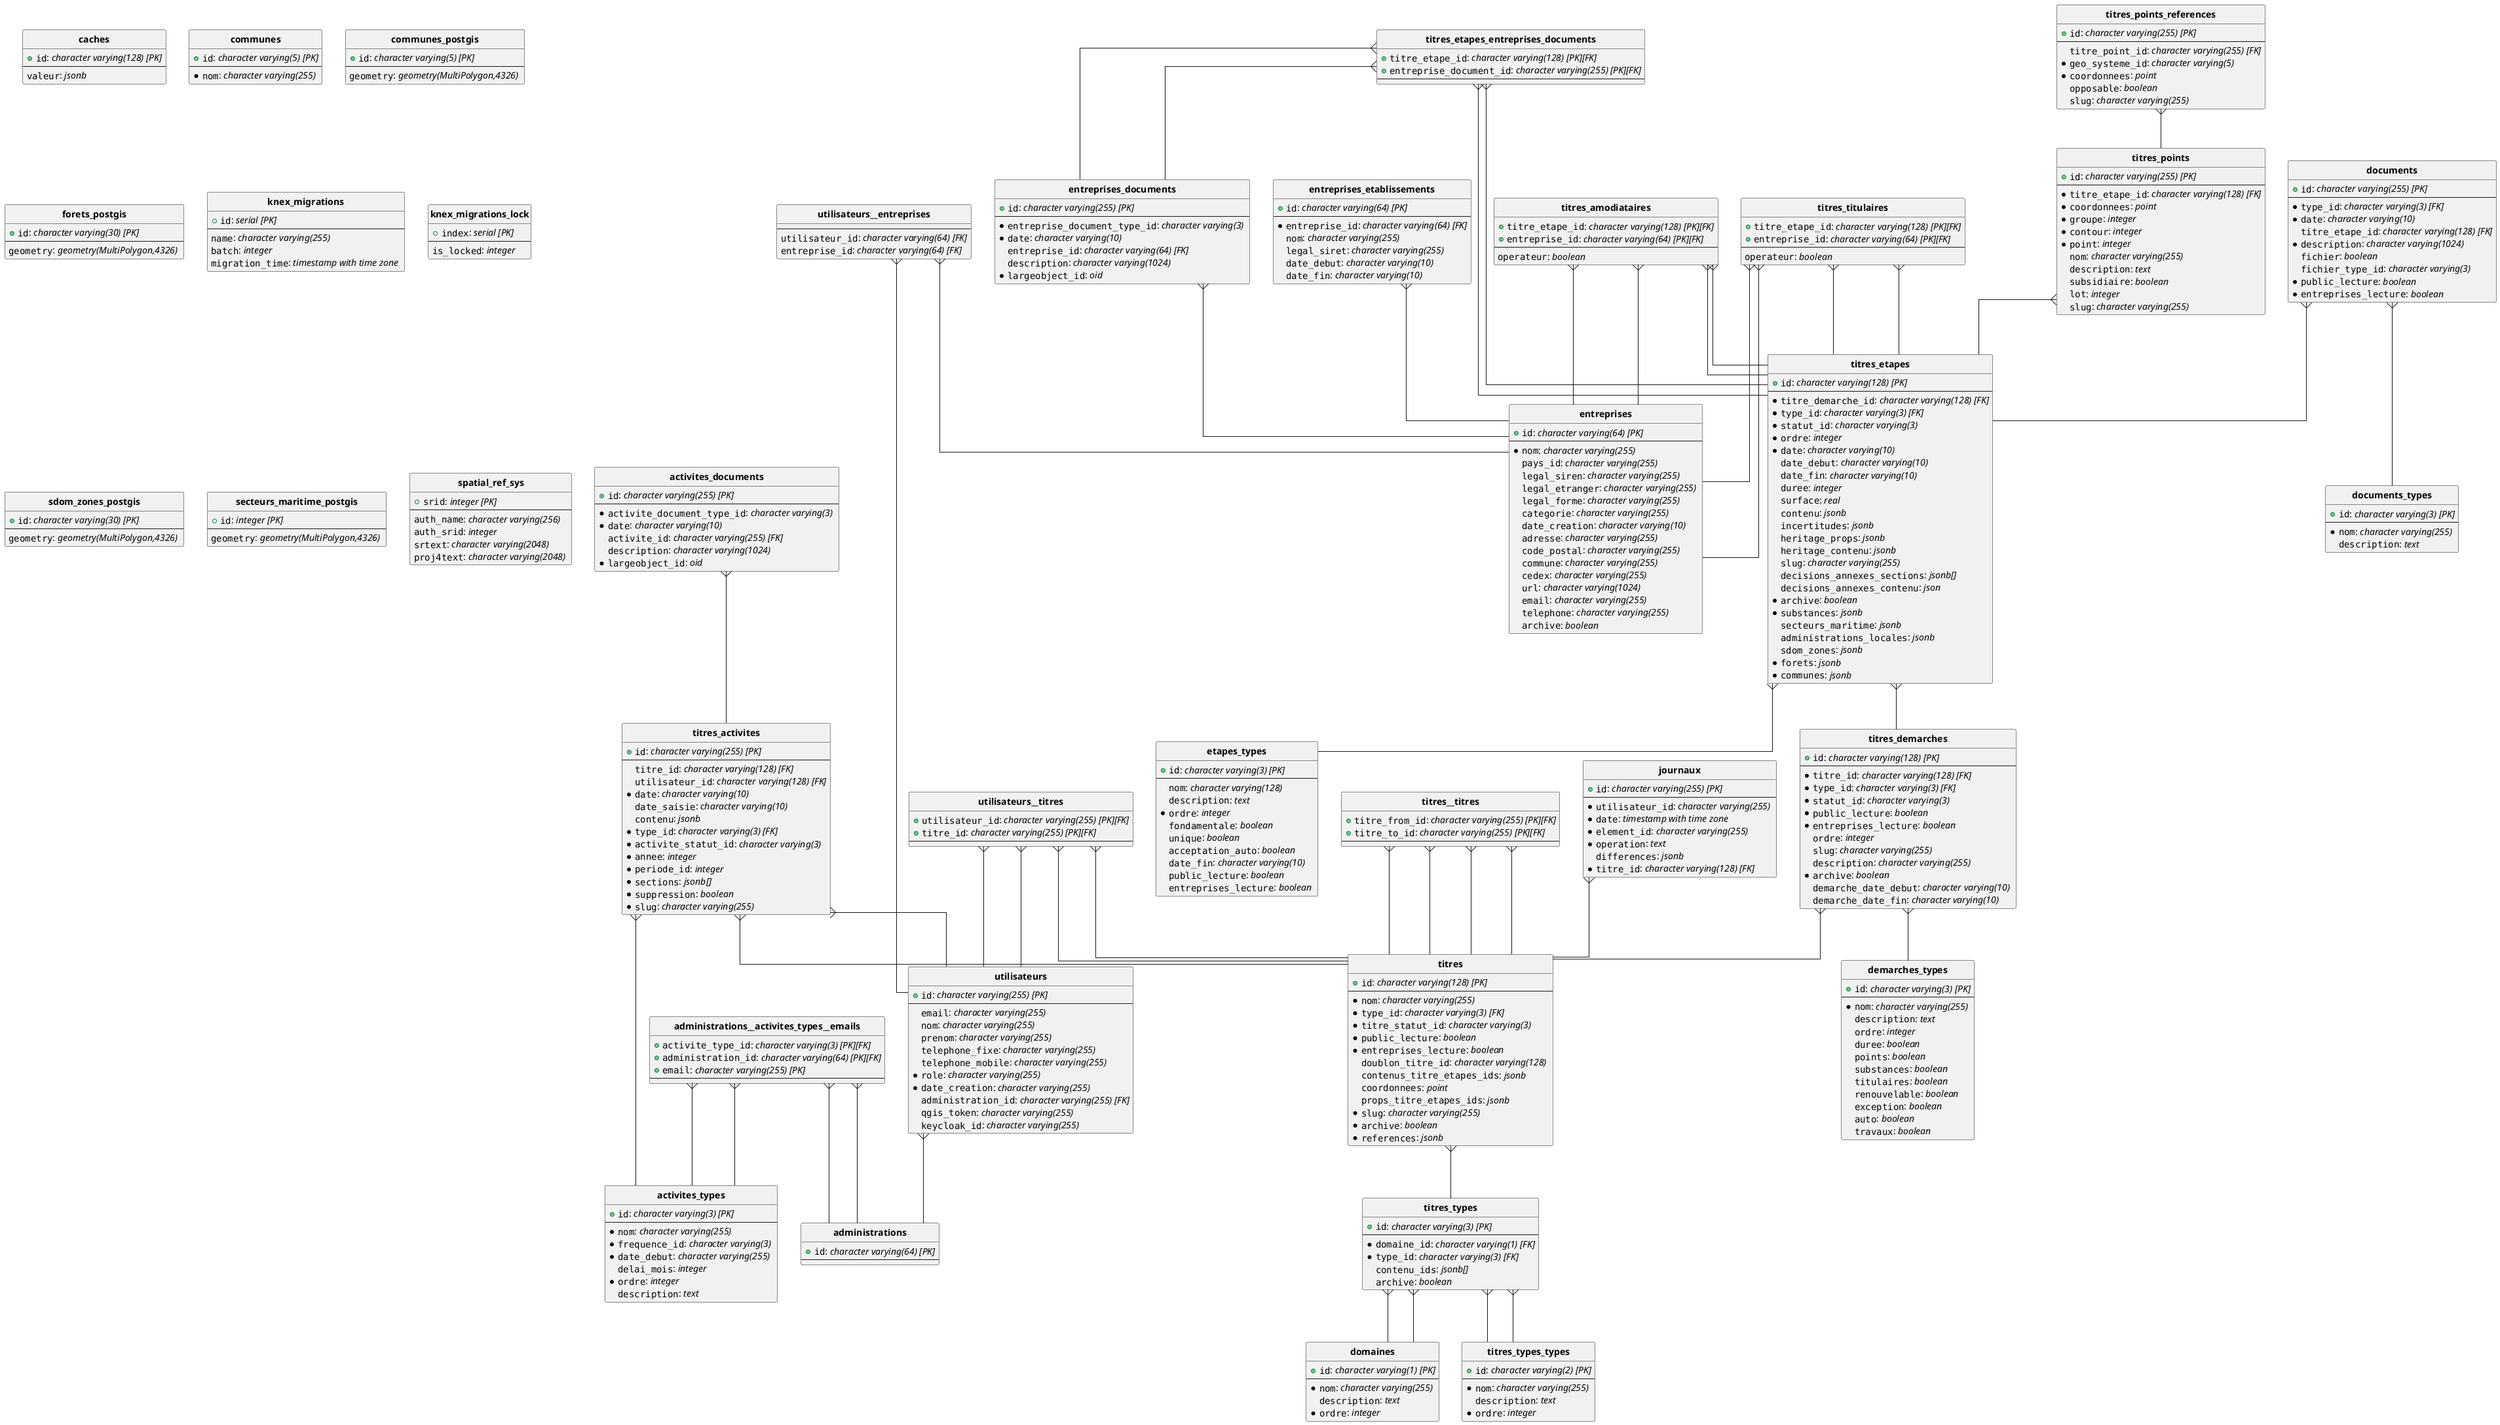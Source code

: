 @startuml
hide circle
skinparam linetype ortho

entity "**activites_documents**" {
  + ""id"": //character varying(255) [PK]//
  --
  *""activite_document_type_id"": //character varying(3) //
  *""date"": //character varying(10) //
  ""activite_id"": //character varying(255) [FK]//
  ""description"": //character varying(1024) //
  *""largeobject_id"": //oid //
}

entity "**activites_types**" {
  + ""id"": //character varying(3) [PK]//
  --
  *""nom"": //character varying(255) //
  *""frequence_id"": //character varying(3) //
  *""date_debut"": //character varying(255) //
  ""delai_mois"": //integer //
  *""ordre"": //integer //
  ""description"": //text //
}

entity "**administrations**" {
  + ""id"": //character varying(64) [PK]//
  --
}

entity "**administrations__activites_types__emails**" {
  + ""activite_type_id"": //character varying(3) [PK][FK]//
  + ""administration_id"": //character varying(64) [PK][FK]//
  + ""email"": //character varying(255) [PK]//
  --
}

entity "**caches**" {
  + ""id"": //character varying(128) [PK]//
  --
  ""valeur"": //jsonb //
}

entity "**communes**" {
  + ""id"": //character varying(5) [PK]//
  --
  *""nom"": //character varying(255) //
}

entity "**communes_postgis**" {
  + ""id"": //character varying(5) [PK]//
  --
  ""geometry"": //geometry(MultiPolygon,4326) //
}

entity "**demarches_types**" {
  + ""id"": //character varying(3) [PK]//
  --
  *""nom"": //character varying(255) //
  ""description"": //text //
  ""ordre"": //integer //
  ""duree"": //boolean //
  ""points"": //boolean //
  ""substances"": //boolean //
  ""titulaires"": //boolean //
  ""renouvelable"": //boolean //
  ""exception"": //boolean //
  ""auto"": //boolean //
  ""travaux"": //boolean //
}

entity "**documents**" {
  + ""id"": //character varying(255) [PK]//
  --
  *""type_id"": //character varying(3) [FK]//
  *""date"": //character varying(10) //
  ""titre_etape_id"": //character varying(128) [FK]//
  *""description"": //character varying(1024) //
  ""fichier"": //boolean //
  ""fichier_type_id"": //character varying(3) //
  *""public_lecture"": //boolean //
  *""entreprises_lecture"": //boolean //
}

entity "**documents_types**" {
  + ""id"": //character varying(3) [PK]//
  --
  *""nom"": //character varying(255) //
  ""description"": //text //
}

entity "**domaines**" {
  + ""id"": //character varying(1) [PK]//
  --
  *""nom"": //character varying(255) //
  ""description"": //text //
  *""ordre"": //integer //
}

entity "**entreprises**" {
  + ""id"": //character varying(64) [PK]//
  --
  *""nom"": //character varying(255) //
  ""pays_id"": //character varying(255) //
  ""legal_siren"": //character varying(255) //
  ""legal_etranger"": //character varying(255) //
  ""legal_forme"": //character varying(255) //
  ""categorie"": //character varying(255) //
  ""date_creation"": //character varying(10) //
  ""adresse"": //character varying(255) //
  ""code_postal"": //character varying(255) //
  ""commune"": //character varying(255) //
  ""cedex"": //character varying(255) //
  ""url"": //character varying(1024) //
  ""email"": //character varying(255) //
  ""telephone"": //character varying(255) //
  ""archive"": //boolean //
}

entity "**entreprises_documents**" {
  + ""id"": //character varying(255) [PK]//
  --
  *""entreprise_document_type_id"": //character varying(3) //
  *""date"": //character varying(10) //
  ""entreprise_id"": //character varying(64) [FK]//
  ""description"": //character varying(1024) //
  *""largeobject_id"": //oid //
}

entity "**entreprises_etablissements**" {
  + ""id"": //character varying(64) [PK]//
  --
  *""entreprise_id"": //character varying(64) [FK]//
  ""nom"": //character varying(255) //
  ""legal_siret"": //character varying(255) //
  ""date_debut"": //character varying(10) //
  ""date_fin"": //character varying(10) //
}

entity "**etapes_types**" {
  + ""id"": //character varying(3) [PK]//
  --
  ""nom"": //character varying(128) //
  ""description"": //text //
  *""ordre"": //integer //
  ""fondamentale"": //boolean //
  ""unique"": //boolean //
  ""acceptation_auto"": //boolean //
  ""date_fin"": //character varying(10) //
  ""public_lecture"": //boolean //
  ""entreprises_lecture"": //boolean //
}

entity "**forets_postgis**" {
  + ""id"": //character varying(30) [PK]//
  --
  ""geometry"": //geometry(MultiPolygon,4326) //
}

entity "**journaux**" {
  + ""id"": //character varying(255) [PK]//
  --
  *""utilisateur_id"": //character varying(255) //
  *""date"": //timestamp with time zone //
  *""element_id"": //character varying(255) //
  *""operation"": //text //
  ""differences"": //jsonb //
  *""titre_id"": //character varying(128) [FK]//
}

entity "**knex_migrations**" {
  + ""id"": //serial [PK]//
  --
  ""name"": //character varying(255) //
  ""batch"": //integer //
  ""migration_time"": //timestamp with time zone //
}

entity "**knex_migrations_lock**" {
  + ""index"": //serial [PK]//
  --
  ""is_locked"": //integer //
}

entity "**sdom_zones_postgis**" {
  + ""id"": //character varying(30) [PK]//
  --
  ""geometry"": //geometry(MultiPolygon,4326) //
}

entity "**secteurs_maritime_postgis**" {
  + ""id"": //integer [PK]//
  --
  ""geometry"": //geometry(MultiPolygon,4326) //
}

entity "**spatial_ref_sys**" {
  + ""srid"": //integer [PK]//
  --
  ""auth_name"": //character varying(256) //
  ""auth_srid"": //integer //
  ""srtext"": //character varying(2048) //
  ""proj4text"": //character varying(2048) //
}

entity "**titres**" {
  + ""id"": //character varying(128) [PK]//
  --
  *""nom"": //character varying(255) //
  *""type_id"": //character varying(3) [FK]//
  *""titre_statut_id"": //character varying(3) //
  *""public_lecture"": //boolean //
  *""entreprises_lecture"": //boolean //
  ""doublon_titre_id"": //character varying(128) //
  ""contenus_titre_etapes_ids"": //jsonb //
  ""coordonnees"": //point //
  ""props_titre_etapes_ids"": //jsonb //
  *""slug"": //character varying(255) //
  *""archive"": //boolean //
  *""references"": //jsonb //
}

entity "**titres__titres**" {
  + ""titre_from_id"": //character varying(255) [PK][FK]//
  + ""titre_to_id"": //character varying(255) [PK][FK]//
  --
}

entity "**titres_activites**" {
  + ""id"": //character varying(255) [PK]//
  --
  ""titre_id"": //character varying(128) [FK]//
  ""utilisateur_id"": //character varying(128) [FK]//
  *""date"": //character varying(10) //
  ""date_saisie"": //character varying(10) //
  ""contenu"": //jsonb //
  *""type_id"": //character varying(3) [FK]//
  *""activite_statut_id"": //character varying(3) //
  *""annee"": //integer //
  *""periode_id"": //integer //
  *""sections"": //jsonb[] //
  *""suppression"": //boolean //
  *""slug"": //character varying(255) //
}

entity "**titres_amodiataires**" {
  + ""titre_etape_id"": //character varying(128) [PK][FK]//
  + ""entreprise_id"": //character varying(64) [PK][FK]//
  --
  ""operateur"": //boolean //
}

entity "**titres_demarches**" {
  + ""id"": //character varying(128) [PK]//
  --
  *""titre_id"": //character varying(128) [FK]//
  *""type_id"": //character varying(3) [FK]//
  *""statut_id"": //character varying(3) //
  *""public_lecture"": //boolean //
  *""entreprises_lecture"": //boolean //
  ""ordre"": //integer //
  ""slug"": //character varying(255) //
  ""description"": //character varying(255) //
  *""archive"": //boolean //
  ""demarche_date_debut"": //character varying(10) //
  ""demarche_date_fin"": //character varying(10) //
}

entity "**titres_etapes**" {
  + ""id"": //character varying(128) [PK]//
  --
  *""titre_demarche_id"": //character varying(128) [FK]//
  *""type_id"": //character varying(3) [FK]//
  *""statut_id"": //character varying(3) //
  *""ordre"": //integer //
  *""date"": //character varying(10) //
  ""date_debut"": //character varying(10) //
  ""date_fin"": //character varying(10) //
  ""duree"": //integer //
  ""surface"": //real //
  ""contenu"": //jsonb //
  ""incertitudes"": //jsonb //
  ""heritage_props"": //jsonb //
  ""heritage_contenu"": //jsonb //
  ""slug"": //character varying(255) //
  ""decisions_annexes_sections"": //jsonb[] //
  ""decisions_annexes_contenu"": //json //
  *""archive"": //boolean //
  *""substances"": //jsonb //
  ""secteurs_maritime"": //jsonb //
  ""administrations_locales"": //jsonb //
  ""sdom_zones"": //jsonb //
  *""forets"": //jsonb //
  *""communes"": //jsonb //
}

entity "**titres_etapes_entreprises_documents**" {
  + ""titre_etape_id"": //character varying(128) [PK][FK]//
  + ""entreprise_document_id"": //character varying(255) [PK][FK]//
  --
}

entity "**titres_points**" {
  + ""id"": //character varying(255) [PK]//
  --
  *""titre_etape_id"": //character varying(128) [FK]//
  *""coordonnees"": //point //
  *""groupe"": //integer //
  *""contour"": //integer //
  *""point"": //integer //
  ""nom"": //character varying(255) //
  ""description"": //text //
  ""subsidiaire"": //boolean //
  ""lot"": //integer //
  ""slug"": //character varying(255) //
}

entity "**titres_points_references**" {
  + ""id"": //character varying(255) [PK]//
  --
  ""titre_point_id"": //character varying(255) [FK]//
  *""geo_systeme_id"": //character varying(5) //
  *""coordonnees"": //point //
  ""opposable"": //boolean //
  ""slug"": //character varying(255) //
}

entity "**titres_titulaires**" {
  + ""titre_etape_id"": //character varying(128) [PK][FK]//
  + ""entreprise_id"": //character varying(64) [PK][FK]//
  --
  ""operateur"": //boolean //
}

entity "**titres_types**" {
  + ""id"": //character varying(3) [PK]//
  --
  *""domaine_id"": //character varying(1) [FK]//
  *""type_id"": //character varying(3) [FK]//
  ""contenu_ids"": //jsonb[] //
  ""archive"": //boolean //
}

entity "**titres_types_types**" {
  + ""id"": //character varying(2) [PK]//
  --
  *""nom"": //character varying(255) //
  ""description"": //text //
  *""ordre"": //integer //
}

entity "**utilisateurs**" {
  + ""id"": //character varying(255) [PK]//
  --
  ""email"": //character varying(255) //
  ""nom"": //character varying(255) //
  ""prenom"": //character varying(255) //
  ""telephone_fixe"": //character varying(255) //
  ""telephone_mobile"": //character varying(255) //
  *""role"": //character varying(255) //
  *""date_creation"": //character varying(255) //
  ""administration_id"": //character varying(255) [FK]//
  ""qgis_token"": //character varying(255) //
  ""keycloak_id"": //character varying(255) //
}

entity "**utilisateurs__entreprises**" {
  --
  ""utilisateur_id"": //character varying(64) [FK]//
  ""entreprise_id"": //character varying(64) [FK]//
}

entity "**utilisateurs__titres**" {
  + ""utilisateur_id"": //character varying(255) [PK][FK]//
  + ""titre_id"": //character varying(255) [PK][FK]//
  --
}

"**activites_documents**"   }--  "**titres_activites**"

"**administrations__activites_types__emails**"   }--  "**activites_types**"

"**administrations__activites_types__emails**"   }--  "**activites_types**"

"**administrations__activites_types__emails**"   }--  "**administrations**"

"**administrations__activites_types__emails**"   }--  "**administrations**"

"**documents**"   }--  "**titres_etapes**"

"**documents**"   }--  "**documents_types**"

"**entreprises_documents**"   }--  "**entreprises**"

"**entreprises_etablissements**"   }--  "**entreprises**"

"**journaux**"   }--  "**titres**"

"**titres**"   }--  "**titres_types**"

"**titres__titres**"   }--  "**titres**"

"**titres__titres**"   }--  "**titres**"

"**titres__titres**"   }--  "**titres**"

"**titres__titres**"   }--  "**titres**"

"**titres_activites**"   }--  "**titres**"

"**titres_activites**"   }--  "**activites_types**"

"**titres_activites**"   }--  "**utilisateurs**"

"**titres_amodiataires**"   }--  "**entreprises**"

"**titres_amodiataires**"   }--  "**entreprises**"

"**titres_amodiataires**"   }--  "**titres_etapes**"

"**titres_amodiataires**"   }--  "**titres_etapes**"

"**titres_demarches**"   }--  "**titres**"

"**titres_demarches**"   }--  "**demarches_types**"

"**titres_etapes**"   }--  "**titres_demarches**"

"**titres_etapes**"   }--  "**etapes_types**"

"**titres_etapes_entreprises_documents**"   }--  "**entreprises_documents**"

"**titres_etapes_entreprises_documents**"   }--  "**entreprises_documents**"

"**titres_etapes_entreprises_documents**"   }--  "**titres_etapes**"

"**titres_etapes_entreprises_documents**"   }--  "**titres_etapes**"

"**titres_points**"   }--  "**titres_etapes**"

"**titres_points_references**"   }--  "**titres_points**"

"**titres_titulaires**"   }--  "**entreprises**"

"**titres_titulaires**"   }--  "**entreprises**"

"**titres_titulaires**"   }--  "**titres_etapes**"

"**titres_titulaires**"   }--  "**titres_etapes**"

"**titres_types**"   }--  "**domaines**"

"**titres_types**"   }--  "**domaines**"

"**titres_types**"   }--  "**titres_types_types**"

"**titres_types**"   }--  "**titres_types_types**"

"**utilisateurs**"   }--  "**administrations**"

"**utilisateurs__entreprises**"   }--  "**entreprises**"

"**utilisateurs__entreprises**"   }--  "**utilisateurs**"

"**utilisateurs__titres**"   }--  "**titres**"

"**utilisateurs__titres**"   }--  "**titres**"

"**utilisateurs__titres**"   }--  "**utilisateurs**"

"**utilisateurs__titres**"   }--  "**utilisateurs**"
@enduml

